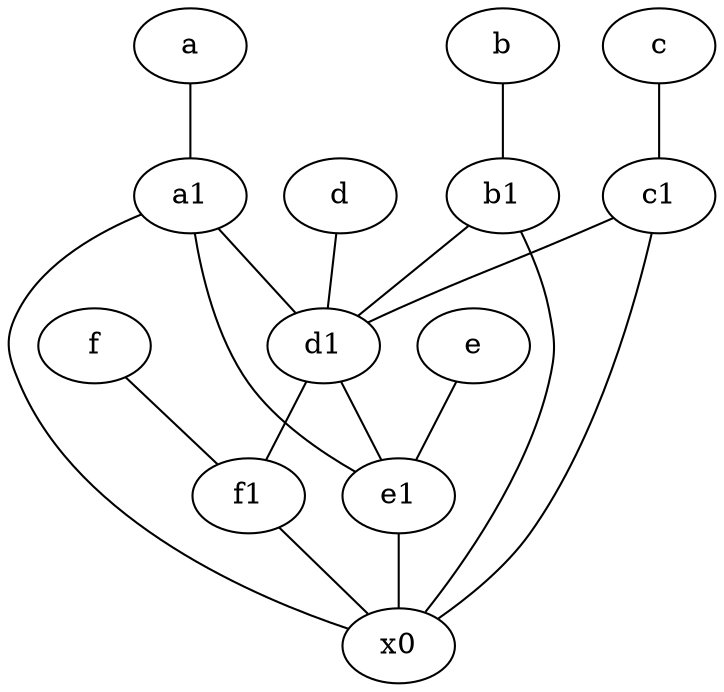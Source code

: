graph {
	node [labelfontsize=50]
	c1 [labelfontsize=50 pos="4.5,3!"]
	x0 [labelfontsize=50]
	f1 [labelfontsize=50 pos="3,8!"]
	a [labelfontsize=50 pos="8,2!"]
	a1 [labelfontsize=50 pos="8,3!"]
	d [labelfontsize=50 pos="2,5!"]
	f [labelfontsize=50 pos="3,9!"]
	b1 [labelfontsize=50 pos="9,4!"]
	b [labelfontsize=50 pos="10,4!"]
	e [labelfontsize=50 pos="7,9!"]
	c [labelfontsize=50 pos="4.5,2!"]
	e1 [labelfontsize=50 pos="7,7!"]
	d1 [labelfontsize=50 pos="3,5!"]
	c1 -- d1
	d1 -- f1
	a -- a1
	b -- b1
	a1 -- e1
	e -- e1
	a1 -- x0
	f -- f1
	b1 -- d1
	e1 -- x0
	c -- c1
	a1 -- d1
	b1 -- x0
	f1 -- x0
	c1 -- x0
	d1 -- e1
	d -- d1
}
